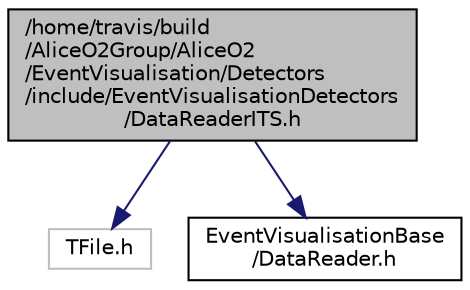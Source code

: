 digraph "/home/travis/build/AliceO2Group/AliceO2/EventVisualisation/Detectors/include/EventVisualisationDetectors/DataReaderITS.h"
{
 // INTERACTIVE_SVG=YES
  bgcolor="transparent";
  edge [fontname="Helvetica",fontsize="10",labelfontname="Helvetica",labelfontsize="10"];
  node [fontname="Helvetica",fontsize="10",shape=record];
  Node0 [label="/home/travis/build\l/AliceO2Group/AliceO2\l/EventVisualisation/Detectors\l/include/EventVisualisationDetectors\l/DataReaderITS.h",height=0.2,width=0.4,color="black", fillcolor="grey75", style="filled", fontcolor="black"];
  Node0 -> Node1 [color="midnightblue",fontsize="10",style="solid",fontname="Helvetica"];
  Node1 [label="TFile.h",height=0.2,width=0.4,color="grey75"];
  Node0 -> Node2 [color="midnightblue",fontsize="10",style="solid",fontname="Helvetica"];
  Node2 [label="EventVisualisationBase\l/DataReader.h",height=0.2,width=0.4,color="black",URL="$d7/dec/EventVisualisation_2Base_2include_2EventVisualisationBase_2DataReader_8h.html"];
}
